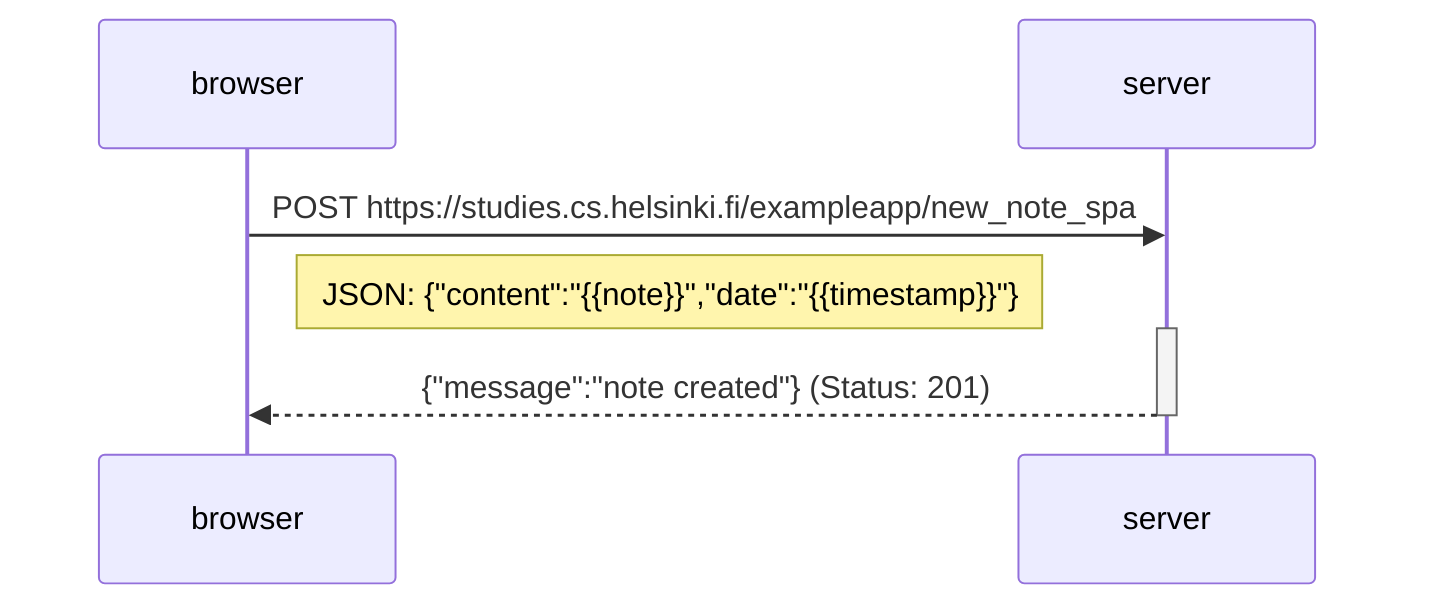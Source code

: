 sequenceDiagram
    participant browser
    participant server

    browser->>server: POST https://studies.cs.helsinki.fi/exampleapp/new_note_spa
    Note right of browser: JSON: {"content":"{{note}}","date":"{{timestamp}}"}
    activate server
    server-->>browser: {"message":"note created"} (Status: 201)
    deactivate server